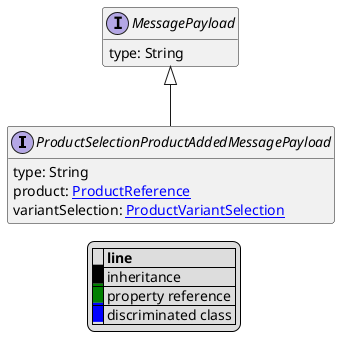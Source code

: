 @startuml

hide empty fields
hide empty methods
legend
|= |= line |
|<back:black>   </back>| inheritance |
|<back:green>   </back>| property reference |
|<back:blue>   </back>| discriminated class |
endlegend
interface ProductSelectionProductAddedMessagePayload [[ProductSelectionProductAddedMessagePayload.svg]] extends MessagePayload {
    type: String
    product: [[ProductReference.svg ProductReference]]
    variantSelection: [[ProductVariantSelection.svg ProductVariantSelection]]
}
interface MessagePayload [[MessagePayload.svg]]  {
    type: String
}





@enduml
